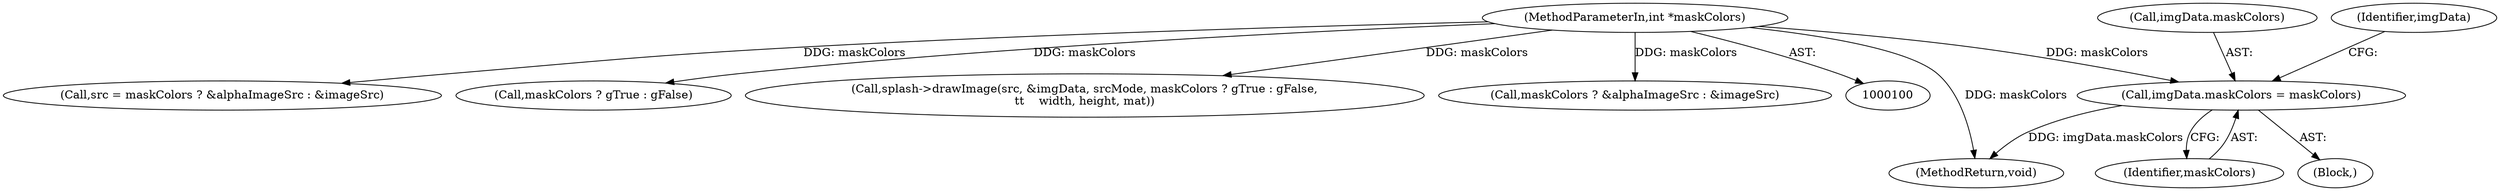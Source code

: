 digraph "0_poppler_7b2d314a61fd0e12f47c62996cb49ec0d1ba747a_10@pointer" {
"1000188" [label="(Call,imgData.maskColors = maskColors)"];
"1000107" [label="(MethodParameterIn,int *maskColors)"];
"1000107" [label="(MethodParameterIn,int *maskColors)"];
"1000189" [label="(Call,imgData.maskColors)"];
"1000109" [label="(Block,)"];
"1000569" [label="(MethodReturn,void)"];
"1000526" [label="(Call,src = maskColors ? &alphaImageSrc : &imageSrc)"];
"1000539" [label="(Call,maskColors ? gTrue : gFalse)"];
"1000534" [label="(Call,splash->drawImage(src, &imgData, srcMode, maskColors ? gTrue : gFalse,\n\t\t    width, height, mat))"];
"1000192" [label="(Identifier,maskColors)"];
"1000195" [label="(Identifier,imgData)"];
"1000528" [label="(Call,maskColors ? &alphaImageSrc : &imageSrc)"];
"1000188" [label="(Call,imgData.maskColors = maskColors)"];
"1000188" -> "1000109"  [label="AST: "];
"1000188" -> "1000192"  [label="CFG: "];
"1000189" -> "1000188"  [label="AST: "];
"1000192" -> "1000188"  [label="AST: "];
"1000195" -> "1000188"  [label="CFG: "];
"1000188" -> "1000569"  [label="DDG: imgData.maskColors"];
"1000107" -> "1000188"  [label="DDG: maskColors"];
"1000107" -> "1000100"  [label="AST: "];
"1000107" -> "1000569"  [label="DDG: maskColors"];
"1000107" -> "1000526"  [label="DDG: maskColors"];
"1000107" -> "1000528"  [label="DDG: maskColors"];
"1000107" -> "1000534"  [label="DDG: maskColors"];
"1000107" -> "1000539"  [label="DDG: maskColors"];
}

